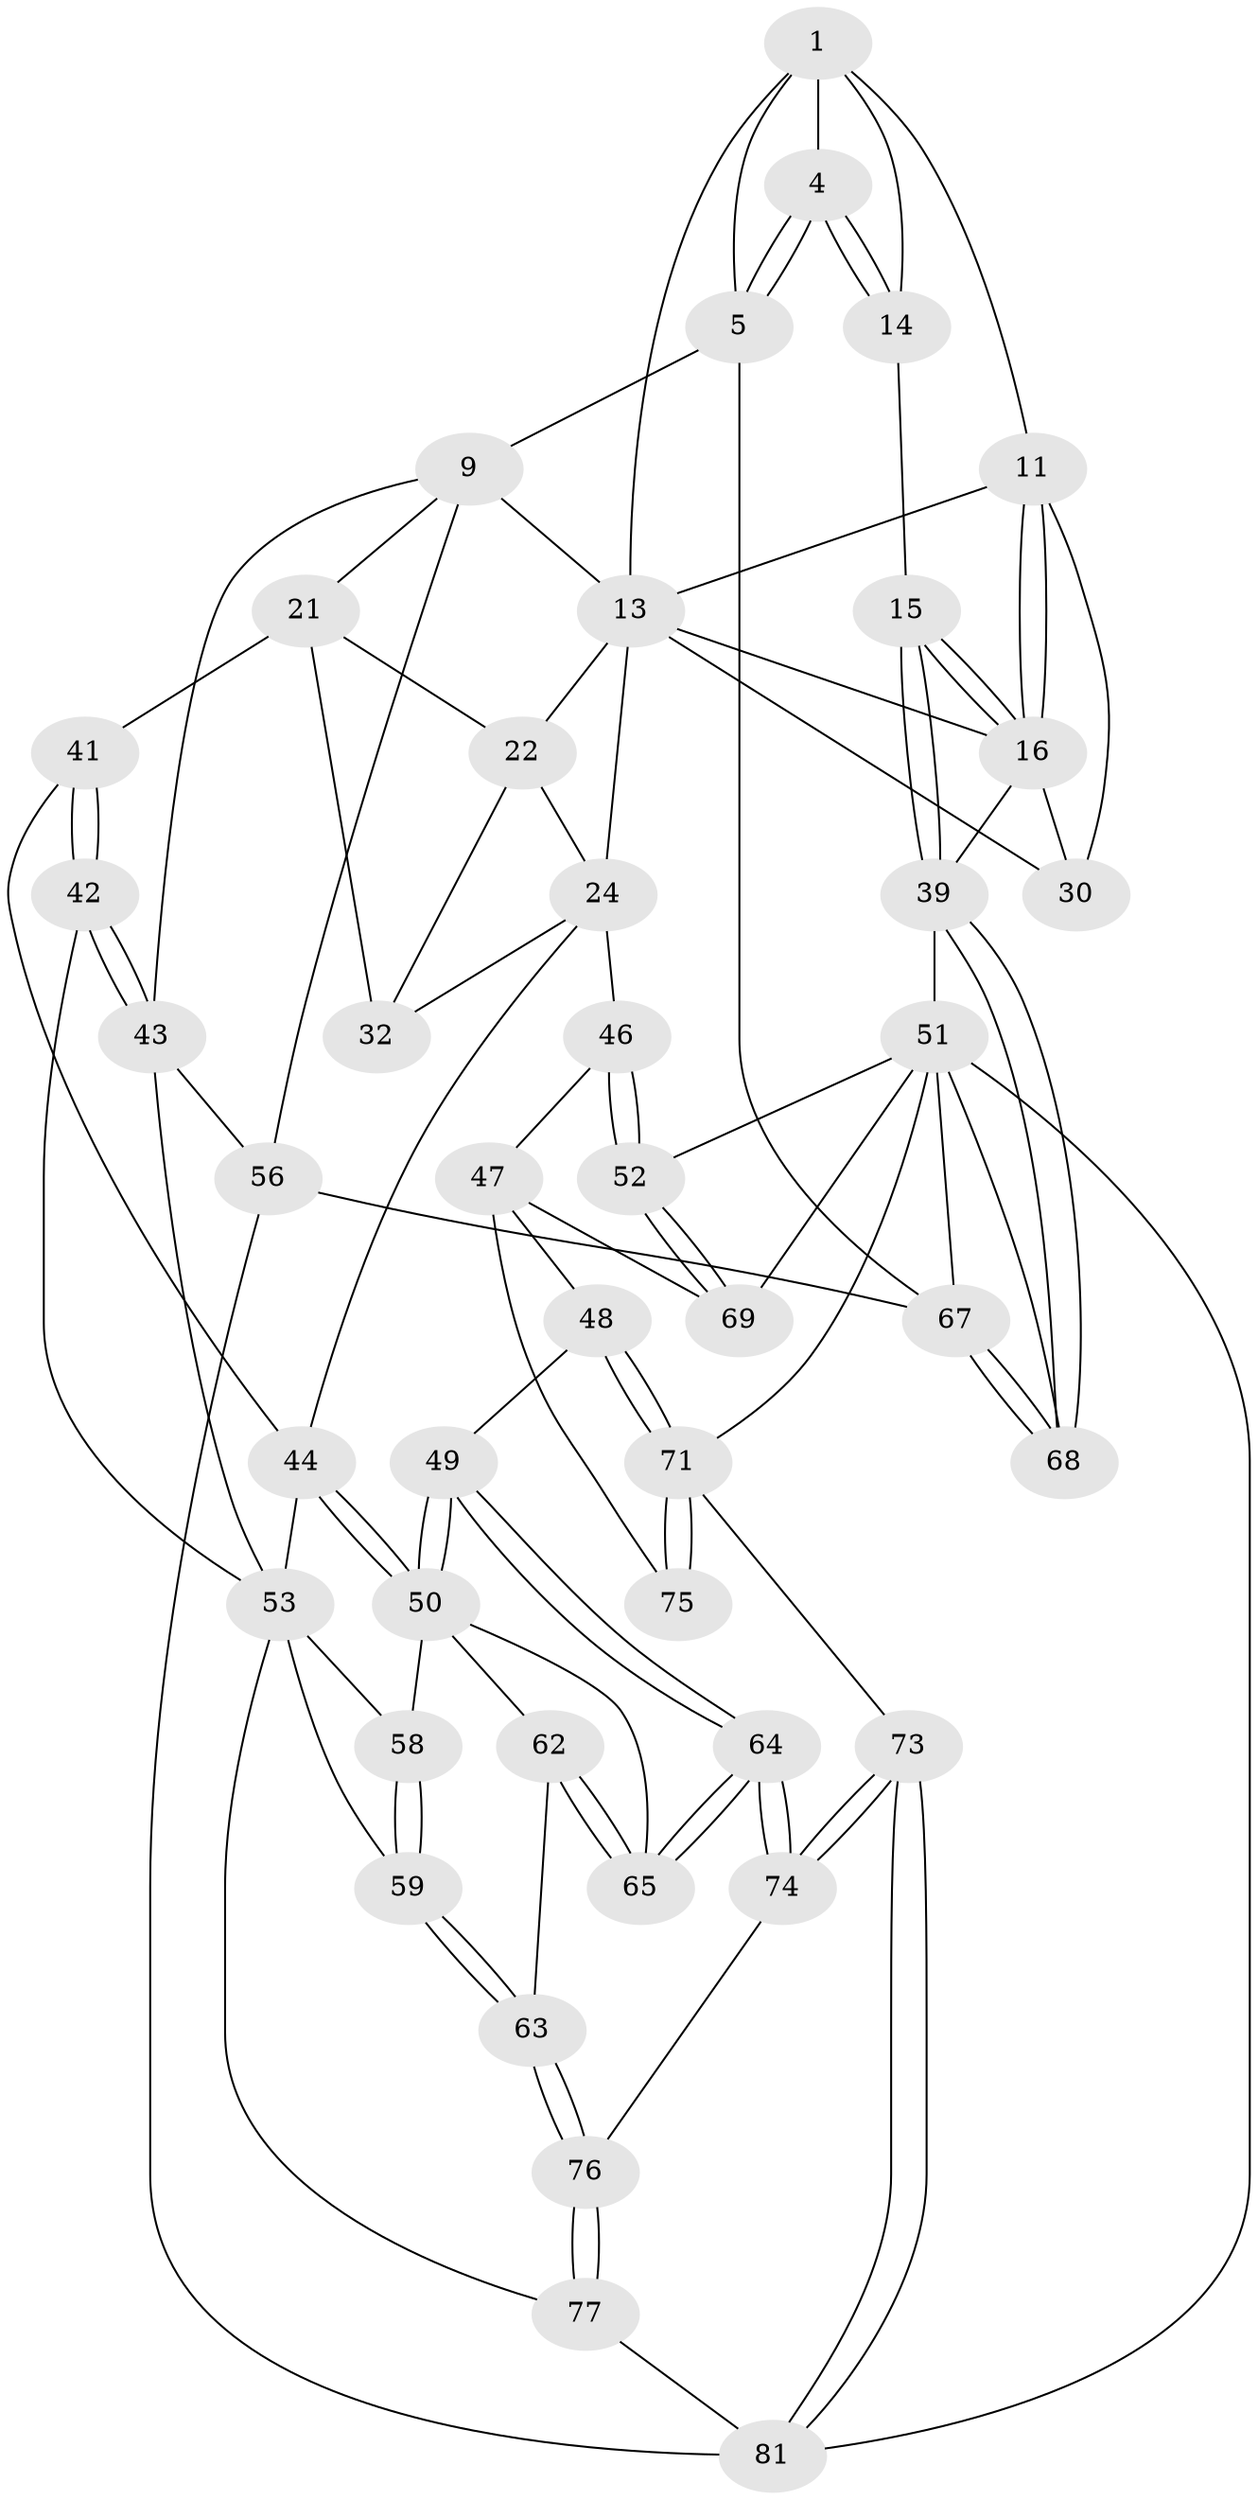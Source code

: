 // original degree distribution, {3: 0.022727272727272728, 4: 0.2840909090909091, 6: 0.26136363636363635, 5: 0.4318181818181818}
// Generated by graph-tools (version 1.1) at 2025/28/03/15/25 16:28:00]
// undirected, 44 vertices, 107 edges
graph export_dot {
graph [start="1"]
  node [color=gray90,style=filled];
  1 [pos="+0.8729459075394288+0",super="+2+7"];
  4 [pos="+1+0"];
  5 [pos="+1+0",super="+6"];
  9 [pos="+0+0",super="+20+10"];
  11 [pos="+0.8972294728755256+0.10250345438205745",super="+12"];
  13 [pos="+0.7330110765951038+0.1560058209180013",super="+17"];
  14 [pos="+1+0.1821855203139538"];
  15 [pos="+1+0.36169560988148564"];
  16 [pos="+0.9439096492532557+0.2905544263238663",super="+28"];
  21 [pos="+0.003006838202675987+0.08637911231035511",super="+33"];
  22 [pos="+0.22549265190092765+0.1507896681129621",super="+23"];
  24 [pos="+0.5877224226128763+0.33839442033788264",super="+38+25"];
  30 [pos="+0.7975229892355309+0.30705156859395205"];
  32 [pos="+0.2881523708459847+0.27238332987776465"];
  39 [pos="+1+0.6310569211832652",super="+40"];
  41 [pos="+0.15827937930995242+0.4187895692748684"];
  42 [pos="+0.05815256035453779+0.46722282358980016"];
  43 [pos="+0+0.41383431378581353",super="+55"];
  44 [pos="+0.34543421978731287+0.46062555242164216",super="+45"];
  46 [pos="+0.6036721520164321+0.5028300194231038"];
  47 [pos="+0.5884315323035806+0.5139841928961404",super="+70"];
  48 [pos="+0.5354139744483171+0.5411271693118929"];
  49 [pos="+0.4107966875754287+0.5442736089086894"];
  50 [pos="+0.4074432772496202+0.5420859819358478",super="+57"];
  51 [pos="+0.862360148282815+0.6878246310094166",super="+82"];
  52 [pos="+0.8579616856135298+0.6877780914600318"];
  53 [pos="+0.2384091542327839+0.5620068968711265",super="+54"];
  56 [pos="+0+1"];
  58 [pos="+0.2493700535713429+0.570556300144565"];
  59 [pos="+0.15429927711295624+0.6504882532120673"];
  62 [pos="+0.22738568249801183+0.6798839548729474"];
  63 [pos="+0.20979717696564792+0.6857217077247953"];
  64 [pos="+0.34361666787410994+0.6879002560107551"];
  65 [pos="+0.3219073828907194+0.685391733473026"];
  67 [pos="+1+1"];
  68 [pos="+1+0.9321438111524906"];
  69 [pos="+0.6925950974342246+0.8260172603790675"];
  71 [pos="+0.5053191181017681+0.787259317144371",super="+72"];
  73 [pos="+0.40384053386387553+0.8123415900937693"];
  74 [pos="+0.3610339648665855+0.7608103008242316"];
  75 [pos="+0.5855746687159321+0.8237141196848147"];
  76 [pos="+0.20604682045306918+0.7419430932023084",super="+79"];
  77 [pos="+0.16442459422257139+0.8275985245992917",super="+78+80"];
  81 [pos="+0.32777649227252764+0.9909120080160398",super="+85"];
  1 -- 11;
  1 -- 4;
  1 -- 14;
  1 -- 13;
  1 -- 5;
  4 -- 5;
  4 -- 5;
  4 -- 14;
  4 -- 14;
  5 -- 9 [weight=2];
  5 -- 67;
  9 -- 56;
  9 -- 43;
  9 -- 21;
  9 -- 13;
  11 -- 16 [weight=2];
  11 -- 16;
  11 -- 13;
  11 -- 30;
  13 -- 16;
  13 -- 22;
  13 -- 24 [weight=2];
  13 -- 30;
  14 -- 15;
  15 -- 16;
  15 -- 16;
  15 -- 39;
  15 -- 39;
  16 -- 39;
  16 -- 30;
  21 -- 22;
  21 -- 32;
  21 -- 41;
  22 -- 32;
  22 -- 24;
  24 -- 46;
  24 -- 32;
  24 -- 44;
  39 -- 68;
  39 -- 68;
  39 -- 51;
  41 -- 42;
  41 -- 42;
  41 -- 44;
  42 -- 43;
  42 -- 43;
  42 -- 53;
  43 -- 56;
  43 -- 53;
  44 -- 50;
  44 -- 50;
  44 -- 53;
  46 -- 47;
  46 -- 52;
  46 -- 52;
  47 -- 48;
  47 -- 75;
  47 -- 69;
  48 -- 49;
  48 -- 71;
  48 -- 71;
  49 -- 50;
  49 -- 50;
  49 -- 64;
  49 -- 64;
  50 -- 65;
  50 -- 58;
  50 -- 62;
  51 -- 52;
  51 -- 67;
  51 -- 68;
  51 -- 69;
  51 -- 71;
  51 -- 81;
  52 -- 69;
  52 -- 69;
  53 -- 58;
  53 -- 59;
  53 -- 77;
  56 -- 67;
  56 -- 81;
  58 -- 59;
  58 -- 59;
  59 -- 63;
  59 -- 63;
  62 -- 63;
  62 -- 65;
  62 -- 65;
  63 -- 76;
  63 -- 76;
  64 -- 65;
  64 -- 65;
  64 -- 74;
  64 -- 74;
  67 -- 68;
  67 -- 68;
  71 -- 75 [weight=2];
  71 -- 75;
  71 -- 73;
  73 -- 74;
  73 -- 74;
  73 -- 81;
  73 -- 81;
  74 -- 76;
  76 -- 77 [weight=2];
  76 -- 77;
  77 -- 81 [weight=2];
}
